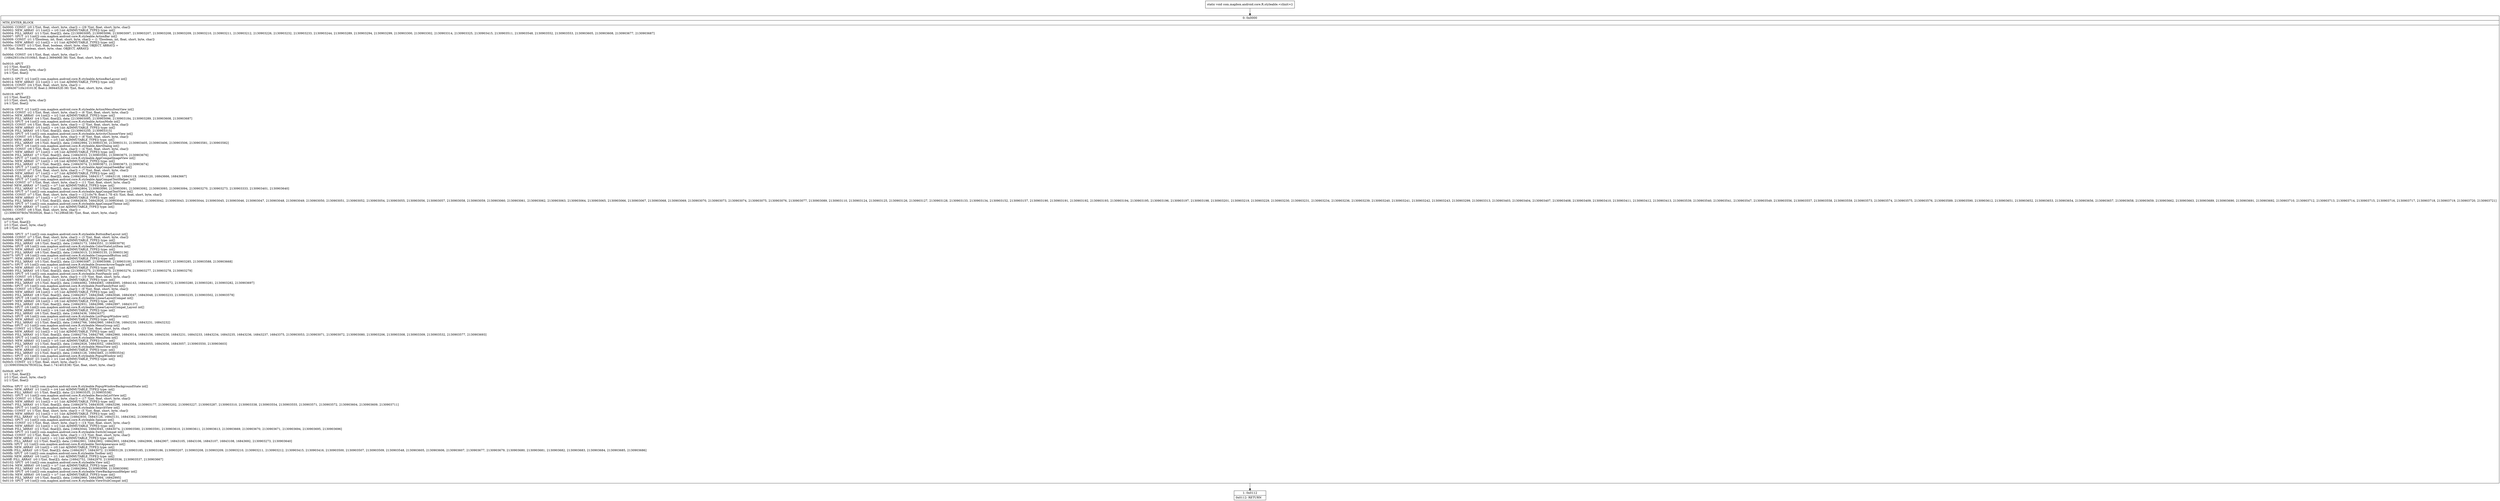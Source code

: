 digraph "CFG forcom.mapbox.android.core.R.styleable.\<clinit\>()V" {
Node_0 [shape=record,label="{0\:\ 0x0000|MTH_ENTER_BLOCK\l|0x0000: CONST  (r0 I:?[int, float, short, byte, char]) = (29 ?[int, float, short, byte, char]) \l0x0002: NEW_ARRAY  (r1 I:int[]) = (r0 I:int A[IMMUTABLE_TYPE]) type: int[] \l0x0004: FILL_ARRAY  (r1 I:?[int, float][]), data: [2130903095, 2130903096, 2130903097, 2130903207, 2130903208, 2130903209, 2130903210, 2130903211, 2130903212, 2130903226, 2130903232, 2130903233, 2130903244, 2130903289, 2130903294, 2130903299, 2130903300, 2130903302, 2130903314, 2130903325, 2130903415, 2130903511, 2130903548, 2130903552, 2130903553, 2130903605, 2130903608, 2130903677, 2130903687] \l0x0007: SPUT  (r1 I:int[]) com.mapbox.android.core.R.styleable.ActionBar int[] \l0x0009: CONST  (r1 I:?[boolean, int, float, short, byte, char]) = (1 ?[boolean, int, float, short, byte, char]) \l0x000a: NEW_ARRAY  (r2 I:int[]) = (r1 I:int A[IMMUTABLE_TYPE]) type: int[] \l0x000c: CONST  (r3 I:?[int, float, boolean, short, byte, char, OBJECT, ARRAY]) = \l  (0 ?[int, float, boolean, short, byte, char, OBJECT, ARRAY])\l \l0x000d: CONST  (r4 I:?[int, float, short, byte, char]) = \l  (16842931(0x10100b3, float:2.369406E\-38) ?[int, float, short, byte, char])\l \l0x0010: APUT  \l  (r2 I:?[int, float][])\l  (r3 I:?[int, short, byte, char])\l  (r4 I:?[int, float])\l \l0x0012: SPUT  (r2 I:int[]) com.mapbox.android.core.R.styleable.ActionBarLayout int[] \l0x0014: NEW_ARRAY  (r2 I:int[]) = (r1 I:int A[IMMUTABLE_TYPE]) type: int[] \l0x0016: CONST  (r4 I:?[int, float, short, byte, char]) = \l  (16843071(0x101013f, float:2.3694452E\-38) ?[int, float, short, byte, char])\l \l0x0019: APUT  \l  (r2 I:?[int, float][])\l  (r3 I:?[int, short, byte, char])\l  (r4 I:?[int, float])\l \l0x001b: SPUT  (r2 I:int[]) com.mapbox.android.core.R.styleable.ActionMenuItemView int[] \l0x001d: CONST  (r2 I:?[int, float, short, byte, char]) = (6 ?[int, float, short, byte, char]) \l0x001e: NEW_ARRAY  (r4 I:int[]) = (r2 I:int A[IMMUTABLE_TYPE]) type: int[] \l0x0020: FILL_ARRAY  (r4 I:?[int, float][]), data: [2130903095, 2130903096, 2130903184, 2130903289, 2130903608, 2130903687] \l0x0023: SPUT  (r4 I:int[]) com.mapbox.android.core.R.styleable.ActionMode int[] \l0x0025: CONST  (r4 I:?[int, float, short, byte, char]) = (2 ?[int, float, short, byte, char]) \l0x0026: NEW_ARRAY  (r5 I:int[]) = (r4 I:int A[IMMUTABLE_TYPE]) type: int[] \l0x0028: FILL_ARRAY  (r5 I:?[int, float][]), data: [2130903250, 2130903315] \l0x002b: SPUT  (r5 I:int[]) com.mapbox.android.core.R.styleable.ActivityChooserView int[] \l0x002d: CONST  (r5 I:?[int, float, short, byte, char]) = (8 ?[int, float, short, byte, char]) \l0x002f: NEW_ARRAY  (r6 I:int[]) = (r5 I:int A[IMMUTABLE_TYPE]) type: int[] \l0x0031: FILL_ARRAY  (r6 I:?[int, float][]), data: [16842994, 2130903130, 2130903131, 2130903405, 2130903406, 2130903506, 2130903581, 2130903582] \l0x0034: SPUT  (r6 I:int[]) com.mapbox.android.core.R.styleable.AlertDialog int[] \l0x0036: CONST  (r6 I:?[int, float, short, byte, char]) = (4 ?[int, float, short, byte, char]) \l0x0037: NEW_ARRAY  (r7 I:int[]) = (r6 I:int A[IMMUTABLE_TYPE]) type: int[] \l0x0039: FILL_ARRAY  (r7 I:?[int, float][]), data: [16843033, 2130903592, 2130903675, 2130903676] \l0x003c: SPUT  (r7 I:int[]) com.mapbox.android.core.R.styleable.AppCompatImageView int[] \l0x003e: NEW_ARRAY  (r7 I:int[]) = (r6 I:int A[IMMUTABLE_TYPE]) type: int[] \l0x0040: FILL_ARRAY  (r7 I:?[int, float][]), data: [16843074, 2130903672, 2130903673, 2130903674] \l0x0043: SPUT  (r7 I:int[]) com.mapbox.android.core.R.styleable.AppCompatSeekBar int[] \l0x0045: CONST  (r7 I:?[int, float, short, byte, char]) = (7 ?[int, float, short, byte, char]) \l0x0046: NEW_ARRAY  (r7 I:int[]) = (r7 I:int A[IMMUTABLE_TYPE]) type: int[] \l0x0048: FILL_ARRAY  (r7 I:?[int, float][]), data: [16842804, 16843117, 16843118, 16843119, 16843120, 16843666, 16843667] \l0x004b: SPUT  (r7 I:int[]) com.mapbox.android.core.R.styleable.AppCompatTextHelper int[] \l0x004d: CONST  (r7 I:?[int, float, short, byte, char]) = (11 ?[int, float, short, byte, char]) \l0x004f: NEW_ARRAY  (r7 I:int[]) = (r7 I:int A[IMMUTABLE_TYPE]) type: int[] \l0x0051: FILL_ARRAY  (r7 I:?[int, float][]), data: [16842804, 2130903090, 2130903091, 2130903092, 2130903093, 2130903094, 2130903270, 2130903273, 2130903333, 2130903401, 2130903640] \l0x0054: SPUT  (r7 I:int[]) com.mapbox.android.core.R.styleable.AppCompatTextView int[] \l0x0056: CONST  (r7 I:?[int, float, short, byte, char]) = (121(0x79, float:1.7E\-43) ?[int, float, short, byte, char]) \l0x0058: NEW_ARRAY  (r7 I:int[]) = (r7 I:int A[IMMUTABLE_TYPE]) type: int[] \l0x005a: FILL_ARRAY  (r7 I:?[int, float][]), data: [16842839, 16842926, 2130903040, 2130903041, 2130903042, 2130903043, 2130903044, 2130903045, 2130903046, 2130903047, 2130903048, 2130903049, 2130903050, 2130903051, 2130903052, 2130903054, 2130903055, 2130903056, 2130903057, 2130903058, 2130903059, 2130903060, 2130903061, 2130903062, 2130903063, 2130903064, 2130903065, 2130903066, 2130903067, 2130903068, 2130903069, 2130903070, 2130903073, 2130903074, 2130903075, 2130903076, 2130903077, 2130903089, 2130903110, 2130903124, 2130903125, 2130903126, 2130903127, 2130903128, 2130903133, 2130903134, 2130903152, 2130903157, 2130903190, 2130903191, 2130903192, 2130903193, 2130903194, 2130903195, 2130903196, 2130903197, 2130903198, 2130903201, 2130903219, 2130903229, 2130903230, 2130903231, 2130903234, 2130903236, 2130903239, 2130903240, 2130903241, 2130903242, 2130903243, 2130903299, 2130903313, 2130903403, 2130903404, 2130903407, 2130903408, 2130903409, 2130903410, 2130903411, 2130903412, 2130903413, 2130903539, 2130903540, 2130903541, 2130903547, 2130903549, 2130903556, 2130903557, 2130903558, 2130903559, 2130903573, 2130903574, 2130903575, 2130903576, 2130903589, 2130903590, 2130903612, 2130903651, 2130903652, 2130903653, 2130903654, 2130903656, 2130903657, 2130903658, 2130903659, 2130903662, 2130903663, 2130903689, 2130903690, 2130903691, 2130903692, 2130903710, 2130903712, 2130903713, 2130903714, 2130903715, 2130903716, 2130903717, 2130903718, 2130903719, 2130903720, 2130903721] \l0x005d: SPUT  (r7 I:int[]) com.mapbox.android.core.R.styleable.AppCompatTheme int[] \l0x005f: NEW_ARRAY  (r7 I:int[]) = (r1 I:int A[IMMUTABLE_TYPE]) type: int[] \l0x0061: CONST  (r8 I:?[int, float, short, byte, char]) = \l  (2130903078(0x7f030026, float:1.7412964E38) ?[int, float, short, byte, char])\l \l0x0064: APUT  \l  (r7 I:?[int, float][])\l  (r3 I:?[int, short, byte, char])\l  (r8 I:?[int, float])\l \l0x0066: SPUT  (r7 I:int[]) com.mapbox.android.core.R.styleable.ButtonBarLayout int[] \l0x0068: CONST  (r7 I:?[int, float, short, byte, char]) = (3 ?[int, float, short, byte, char]) \l0x0069: NEW_ARRAY  (r8 I:int[]) = (r7 I:int A[IMMUTABLE_TYPE]) type: int[] \l0x006b: FILL_ARRAY  (r8 I:?[int, float][]), data: [16843173, 16843551, 2130903079] \l0x006e: SPUT  (r8 I:int[]) com.mapbox.android.core.R.styleable.ColorStateListItem int[] \l0x0070: NEW_ARRAY  (r8 I:int[]) = (r7 I:int A[IMMUTABLE_TYPE]) type: int[] \l0x0072: FILL_ARRAY  (r8 I:?[int, float][]), data: [16843015, 2130903135, 2130903136] \l0x0075: SPUT  (r8 I:int[]) com.mapbox.android.core.R.styleable.CompoundButton int[] \l0x0077: NEW_ARRAY  (r5 I:int[]) = (r5 I:int A[IMMUTABLE_TYPE]) type: int[] \l0x0079: FILL_ARRAY  (r5 I:?[int, float][]), data: [2130903087, 2130903088, 2130903100, 2130903189, 2130903237, 2130903285, 2130903588, 2130903668] \l0x007c: SPUT  (r5 I:int[]) com.mapbox.android.core.R.styleable.DrawerArrowToggle int[] \l0x007e: NEW_ARRAY  (r5 I:int[]) = (r2 I:int A[IMMUTABLE_TYPE]) type: int[] \l0x0080: FILL_ARRAY  (r5 I:?[int, float][]), data: [2130903274, 2130903275, 2130903276, 2130903277, 2130903278, 2130903279] \l0x0083: SPUT  (r5 I:int[]) com.mapbox.android.core.R.styleable.FontFamily int[] \l0x0085: CONST  (r5 I:?[int, float, short, byte, char]) = (10 ?[int, float, short, byte, char]) \l0x0087: NEW_ARRAY  (r5 I:int[]) = (r5 I:int A[IMMUTABLE_TYPE]) type: int[] \l0x0089: FILL_ARRAY  (r5 I:?[int, float][]), data: [16844082, 16844083, 16844095, 16844143, 16844144, 2130903272, 2130903280, 2130903281, 2130903282, 2130903697] \l0x008c: SPUT  (r5 I:int[]) com.mapbox.android.core.R.styleable.FontFamilyFont int[] \l0x008e: CONST  (r5 I:?[int, float, short, byte, char]) = (9 ?[int, float, short, byte, char]) \l0x0090: NEW_ARRAY  (r8 I:int[]) = (r5 I:int A[IMMUTABLE_TYPE]) type: int[] \l0x0092: FILL_ARRAY  (r8 I:?[int, float][]), data: [16842927, 16842948, 16843046, 16843047, 16843048, 2130903233, 2130903235, 2130903502, 2130903578] \l0x0095: SPUT  (r8 I:int[]) com.mapbox.android.core.R.styleable.LinearLayoutCompat int[] \l0x0097: NEW_ARRAY  (r6 I:int[]) = (r6 I:int A[IMMUTABLE_TYPE]) type: int[] \l0x0099: FILL_ARRAY  (r6 I:?[int, float][]), data: [16842931, 16842996, 16842997, 16843137] \l0x009c: SPUT  (r6 I:int[]) com.mapbox.android.core.R.styleable.LinearLayoutCompat_Layout int[] \l0x009e: NEW_ARRAY  (r6 I:int[]) = (r4 I:int A[IMMUTABLE_TYPE]) type: int[] \l0x00a0: FILL_ARRAY  (r6 I:?[int, float][]), data: [16843436, 16843437] \l0x00a3: SPUT  (r6 I:int[]) com.mapbox.android.core.R.styleable.ListPopupWindow int[] \l0x00a5: NEW_ARRAY  (r2 I:int[]) = (r2 I:int A[IMMUTABLE_TYPE]) type: int[] \l0x00a7: FILL_ARRAY  (r2 I:?[int, float][]), data: [16842766, 16842960, 16843156, 16843230, 16843231, 16843232] \l0x00aa: SPUT  (r2 I:int[]) com.mapbox.android.core.R.styleable.MenuGroup int[] \l0x00ac: CONST  (r2 I:?[int, float, short, byte, char]) = (23 ?[int, float, short, byte, char]) \l0x00ae: NEW_ARRAY  (r2 I:int[]) = (r2 I:int A[IMMUTABLE_TYPE]) type: int[] \l0x00b0: FILL_ARRAY  (r2 I:?[int, float][]), data: [16842754, 16842766, 16842960, 16843014, 16843156, 16843230, 16843231, 16843233, 16843234, 16843235, 16843236, 16843237, 16843375, 2130903053, 2130903071, 2130903072, 2130903080, 2130903206, 2130903308, 2130903309, 2130903532, 2130903577, 2130903693] \l0x00b3: SPUT  (r2 I:int[]) com.mapbox.android.core.R.styleable.MenuItem int[] \l0x00b5: NEW_ARRAY  (r2 I:int[]) = (r5 I:int A[IMMUTABLE_TYPE]) type: int[] \l0x00b7: FILL_ARRAY  (r2 I:?[int, float][]), data: [16842926, 16843052, 16843053, 16843054, 16843055, 16843056, 16843057, 2130903550, 2130903603] \l0x00ba: SPUT  (r2 I:int[]) com.mapbox.android.core.R.styleable.MenuView int[] \l0x00bc: NEW_ARRAY  (r2 I:int[]) = (r7 I:int A[IMMUTABLE_TYPE]) type: int[] \l0x00be: FILL_ARRAY  (r2 I:?[int, float][]), data: [16843126, 16843465, 2130903534] \l0x00c1: SPUT  (r2 I:int[]) com.mapbox.android.core.R.styleable.PopupWindow int[] \l0x00c3: NEW_ARRAY  (r1 I:int[]) = (r1 I:int A[IMMUTABLE_TYPE]) type: int[] \l0x00c5: CONST  (r2 I:?[int, float, short, byte, char]) = \l  (2130903594(0x7f03022a, float:1.741401E38) ?[int, float, short, byte, char])\l \l0x00c8: APUT  \l  (r1 I:?[int, float][])\l  (r3 I:?[int, short, byte, char])\l  (r2 I:?[int, float])\l \l0x00ca: SPUT  (r1 I:int[]) com.mapbox.android.core.R.styleable.PopupWindowBackgroundState int[] \l0x00cc: NEW_ARRAY  (r1 I:int[]) = (r4 I:int A[IMMUTABLE_TYPE]) type: int[] \l0x00ce: FILL_ARRAY  (r1 I:?[int, float][]), data: [2130903535, 2130903538] \l0x00d1: SPUT  (r1 I:int[]) com.mapbox.android.core.R.styleable.RecycleListView int[] \l0x00d3: CONST  (r1 I:?[int, float, short, byte, char]) = (17 ?[int, float, short, byte, char]) \l0x00d5: NEW_ARRAY  (r1 I:int[]) = (r1 I:int A[IMMUTABLE_TYPE]) type: int[] \l0x00d7: FILL_ARRAY  (r1 I:?[int, float][]), data: [16842970, 16843039, 16843296, 16843364, 2130903177, 2130903202, 2130903227, 2130903287, 2130903310, 2130903338, 2130903554, 2130903555, 2130903571, 2130903572, 2130903604, 2130903609, 2130903711] \l0x00da: SPUT  (r1 I:int[]) com.mapbox.android.core.R.styleable.SearchView int[] \l0x00dc: CONST  (r1 I:?[int, float, short, byte, char]) = (5 ?[int, float, short, byte, char]) \l0x00dd: NEW_ARRAY  (r2 I:int[]) = (r1 I:int A[IMMUTABLE_TYPE]) type: int[] \l0x00df: FILL_ARRAY  (r2 I:?[int, float][]), data: [16842930, 16843126, 16843131, 16843362, 2130903548] \l0x00e2: SPUT  (r2 I:int[]) com.mapbox.android.core.R.styleable.Spinner int[] \l0x00e4: CONST  (r2 I:?[int, float, short, byte, char]) = (14 ?[int, float, short, byte, char]) \l0x00e6: NEW_ARRAY  (r2 I:int[]) = (r2 I:int A[IMMUTABLE_TYPE]) type: int[] \l0x00e8: FILL_ARRAY  (r2 I:?[int, float][]), data: [16843044, 16843045, 16843074, 2130903580, 2130903591, 2130903610, 2130903611, 2130903613, 2130903669, 2130903670, 2130903671, 2130903694, 2130903695, 2130903696] \l0x00eb: SPUT  (r2 I:int[]) com.mapbox.android.core.R.styleable.SwitchCompat int[] \l0x00ed: CONST  (r2 I:?[int, float, short, byte, char]) = (13 ?[int, float, short, byte, char]) \l0x00ef: NEW_ARRAY  (r2 I:int[]) = (r2 I:int A[IMMUTABLE_TYPE]) type: int[] \l0x00f1: FILL_ARRAY  (r2 I:?[int, float][]), data: [16842901, 16842902, 16842903, 16842904, 16842906, 16842907, 16843105, 16843106, 16843107, 16843108, 16843692, 2130903273, 2130903640] \l0x00f4: SPUT  (r2 I:int[]) com.mapbox.android.core.R.styleable.TextAppearance int[] \l0x00f6: NEW_ARRAY  (r0 I:int[]) = (r0 I:int A[IMMUTABLE_TYPE]) type: int[] \l0x00f8: FILL_ARRAY  (r0 I:?[int, float][]), data: [16842927, 16843072, 2130903129, 2130903185, 2130903186, 2130903207, 2130903208, 2130903209, 2130903210, 2130903211, 2130903212, 2130903415, 2130903416, 2130903500, 2130903507, 2130903509, 2130903548, 2130903605, 2130903606, 2130903607, 2130903677, 2130903679, 2130903680, 2130903681, 2130903682, 2130903683, 2130903684, 2130903685, 2130903686] \l0x00fb: SPUT  (r0 I:int[]) com.mapbox.android.core.R.styleable.Toolbar int[] \l0x00fd: NEW_ARRAY  (r0 I:int[]) = (r1 I:int A[IMMUTABLE_TYPE]) type: int[] \l0x00ff: FILL_ARRAY  (r0 I:?[int, float][]), data: [16842752, 16842970, 2130903536, 2130903537, 2130903667] \l0x0102: SPUT  (r0 I:int[]) com.mapbox.android.core.R.styleable.View int[] \l0x0104: NEW_ARRAY  (r0 I:int[]) = (r7 I:int A[IMMUTABLE_TYPE]) type: int[] \l0x0106: FILL_ARRAY  (r0 I:?[int, float][]), data: [16842964, 2130903098, 2130903099] \l0x0109: SPUT  (r0 I:int[]) com.mapbox.android.core.R.styleable.ViewBackgroundHelper int[] \l0x010b: NEW_ARRAY  (r0 I:int[]) = (r7 I:int A[IMMUTABLE_TYPE]) type: int[] \l0x010d: FILL_ARRAY  (r0 I:?[int, float][]), data: [16842960, 16842994, 16842995] \l0x0110: SPUT  (r0 I:int[]) com.mapbox.android.core.R.styleable.ViewStubCompat int[] \l}"];
Node_1 [shape=record,label="{1\:\ 0x0112|0x0112: RETURN   \l}"];
MethodNode[shape=record,label="{static void com.mapbox.android.core.R.styleable.\<clinit\>() }"];
MethodNode -> Node_0;
Node_0 -> Node_1;
}

